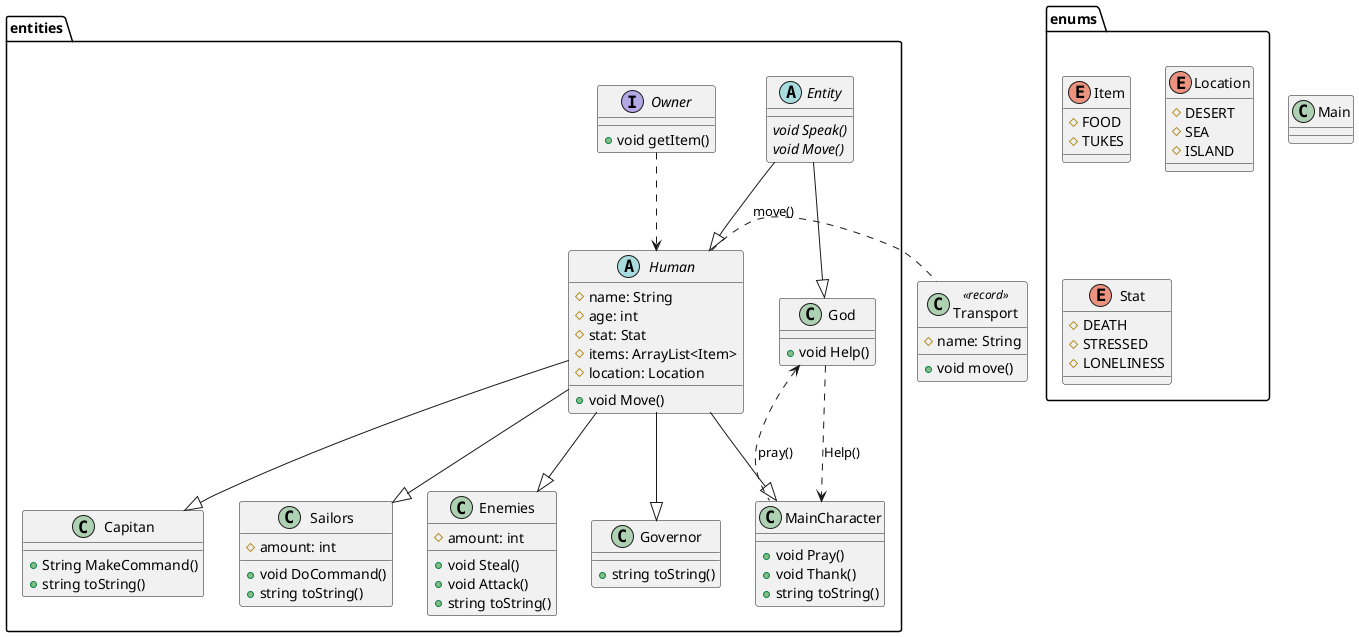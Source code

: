 @startuml
Class Main
package entities{
    abstract class Entity {
        {abstract} void Speak()
        {abstract} void Move()
    }
    Class God {
        + void Help()
    }
    abstract Class Human {
        # name: String
        # age: int
        # stat: Stat
        # items: ArrayList<Item>
        # location: Location
        + void Move()
    }
    Class Capitan {
        + String MakeCommand()
        + string toString()
    }
    Class Sailors {
        # amount: int
        + void DoCommand()
        + string toString()
    }
    Class Enemies {
        # amount: int
        + void Steal()
        + void Attack()
        + string toString()
    }
    Class Governor {
        + string toString()
    }
    Class MainCharacter {
        + void Pray()
        + void Thank()
        + string toString()
    }
    interface Owner{
        + void getItem()
    }
}

package enums{
    Enum Item{
        # FOOD
        # TUKES
    }
    Enum Location{
        # DESERT
        # SEA
        # ISLAND
    }
    Enum Stat {
        # DEATH
        # STRESSED
        # LONELINESS
    }
}
class Transport <<record>>{
    # name: String
    + void move()
}

Human . Transport: move()
God <.. MainCharacter: pray()
God ..> MainCharacter: Help()
Owner ..> Human
Entity --|> Human
Entity --|> God
Human --|> Capitan
Human --|> Sailors
Human --|> Enemies
Human --|> Governor
Human --|> MainCharacter

@enduml